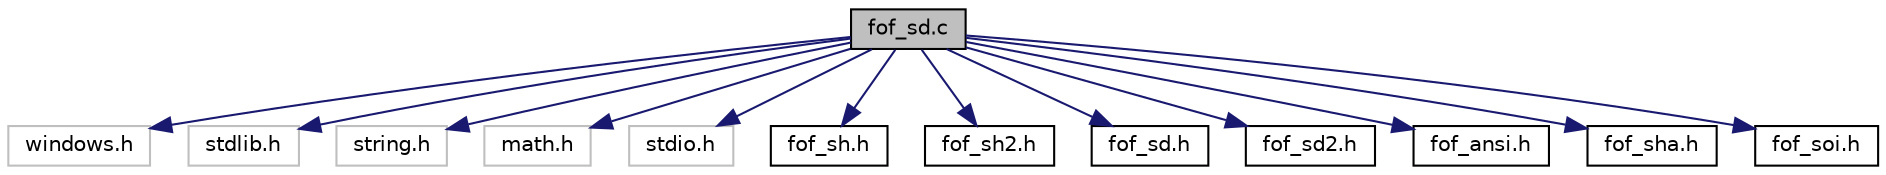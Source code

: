 digraph "fof_sd.c"
{
  edge [fontname="Helvetica",fontsize="10",labelfontname="Helvetica",labelfontsize="10"];
  node [fontname="Helvetica",fontsize="10",shape=record];
  Node1 [label="fof_sd.c",height=0.2,width=0.4,color="black", fillcolor="grey75", style="filled", fontcolor="black"];
  Node1 -> Node2 [color="midnightblue",fontsize="10",style="solid",fontname="Helvetica"];
  Node2 [label="windows.h",height=0.2,width=0.4,color="grey75", fillcolor="white", style="filled"];
  Node1 -> Node3 [color="midnightblue",fontsize="10",style="solid",fontname="Helvetica"];
  Node3 [label="stdlib.h",height=0.2,width=0.4,color="grey75", fillcolor="white", style="filled"];
  Node1 -> Node4 [color="midnightblue",fontsize="10",style="solid",fontname="Helvetica"];
  Node4 [label="string.h",height=0.2,width=0.4,color="grey75", fillcolor="white", style="filled"];
  Node1 -> Node5 [color="midnightblue",fontsize="10",style="solid",fontname="Helvetica"];
  Node5 [label="math.h",height=0.2,width=0.4,color="grey75", fillcolor="white", style="filled"];
  Node1 -> Node6 [color="midnightblue",fontsize="10",style="solid",fontname="Helvetica"];
  Node6 [label="stdio.h",height=0.2,width=0.4,color="grey75", fillcolor="white", style="filled"];
  Node1 -> Node7 [color="midnightblue",fontsize="10",style="solid",fontname="Helvetica"];
  Node7 [label="fof_sh.h",height=0.2,width=0.4,color="black", fillcolor="white", style="filled",URL="$fof__sh_8h.html"];
  Node1 -> Node8 [color="midnightblue",fontsize="10",style="solid",fontname="Helvetica"];
  Node8 [label="fof_sh2.h",height=0.2,width=0.4,color="black", fillcolor="white", style="filled",URL="$fof__sh2_8h.html"];
  Node1 -> Node9 [color="midnightblue",fontsize="10",style="solid",fontname="Helvetica"];
  Node9 [label="fof_sd.h",height=0.2,width=0.4,color="black", fillcolor="white", style="filled",URL="$fof__sd_8h.html"];
  Node1 -> Node10 [color="midnightblue",fontsize="10",style="solid",fontname="Helvetica"];
  Node10 [label="fof_sd2.h",height=0.2,width=0.4,color="black", fillcolor="white", style="filled",URL="$fof__sd2_8h.html"];
  Node1 -> Node11 [color="midnightblue",fontsize="10",style="solid",fontname="Helvetica"];
  Node11 [label="fof_ansi.h",height=0.2,width=0.4,color="black", fillcolor="white", style="filled",URL="$fof__ansi_8h.html"];
  Node1 -> Node12 [color="midnightblue",fontsize="10",style="solid",fontname="Helvetica"];
  Node12 [label="fof_sha.h",height=0.2,width=0.4,color="black", fillcolor="white", style="filled",URL="$fof__sha_8h.html"];
  Node1 -> Node13 [color="midnightblue",fontsize="10",style="solid",fontname="Helvetica"];
  Node13 [label="fof_soi.h",height=0.2,width=0.4,color="black", fillcolor="white", style="filled",URL="$fof__soi_8h.html"];
}
